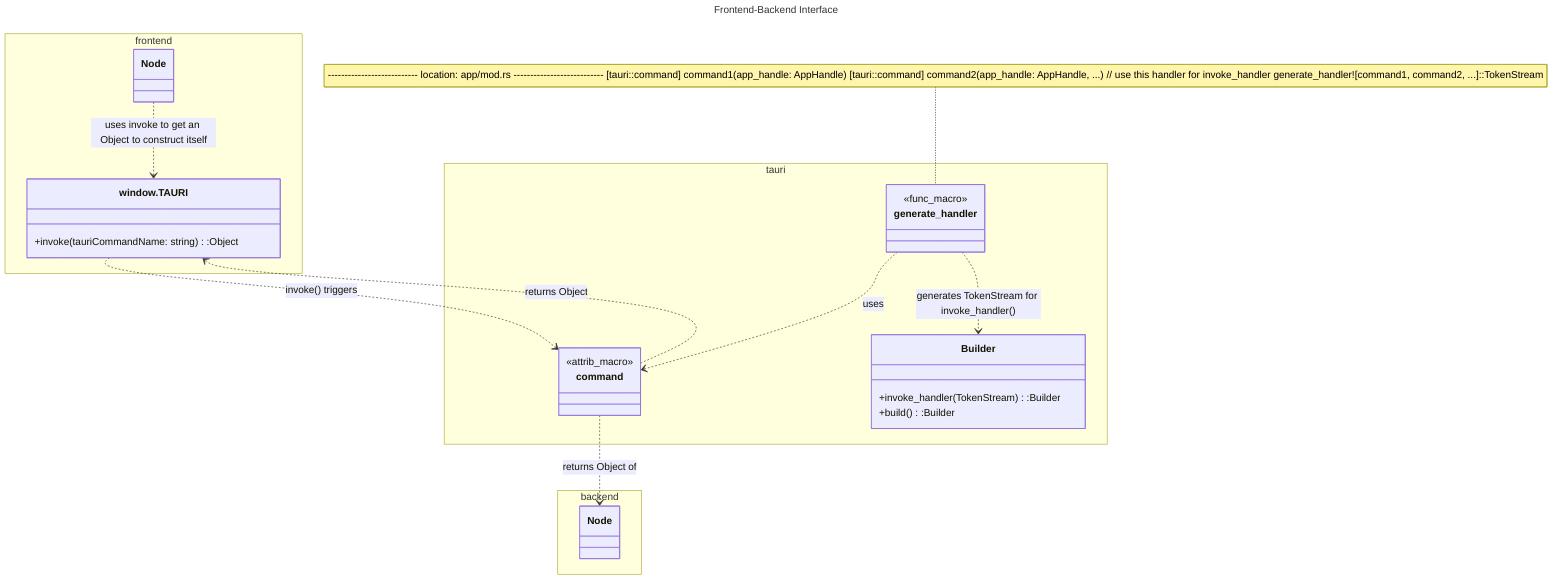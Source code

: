 ---
title: Frontend-Backend Interface
---
classDiagram
    namespace frontend {
        class frontendNode["Node"] {
        }
        class windowTAURI["window.__TAURI__"] {
            +invoke(tauriCommandName: string):Object
        }
    }
    namespace backend {
        class backendNode["Node"] {

        }
    }
    namespace tauri {
        class Builder {
            +invoke_handler(TokenStream):Builder
            +build():Builder
        }
        class command {
            <<attrib_macro>>
        }
        class generate_handler["generate_handler"] {
            <<func_macro>>
        }
    }
    note for generate_handler "---------------------------
        location: app/mod.rs
        ---------------------------

        [tauri::command]
        command1(app_handle: AppHandle)

        [tauri::command]
        command2(app_handle: AppHandle, ...)

        // use this handler for invoke_handler
        generate_handler![command1, command2, ...]::TokenStream"

    windowTAURI ..> command : invoke() triggers
    command ..> windowTAURI : returns Object
    generate_handler ..> command : uses
    generate_handler ..> Builder : generates TokenStream for invoke_handler()
    frontendNode ..> windowTAURI : uses invoke to get an Object to construct itself
    command ..> backendNode : returns Object of